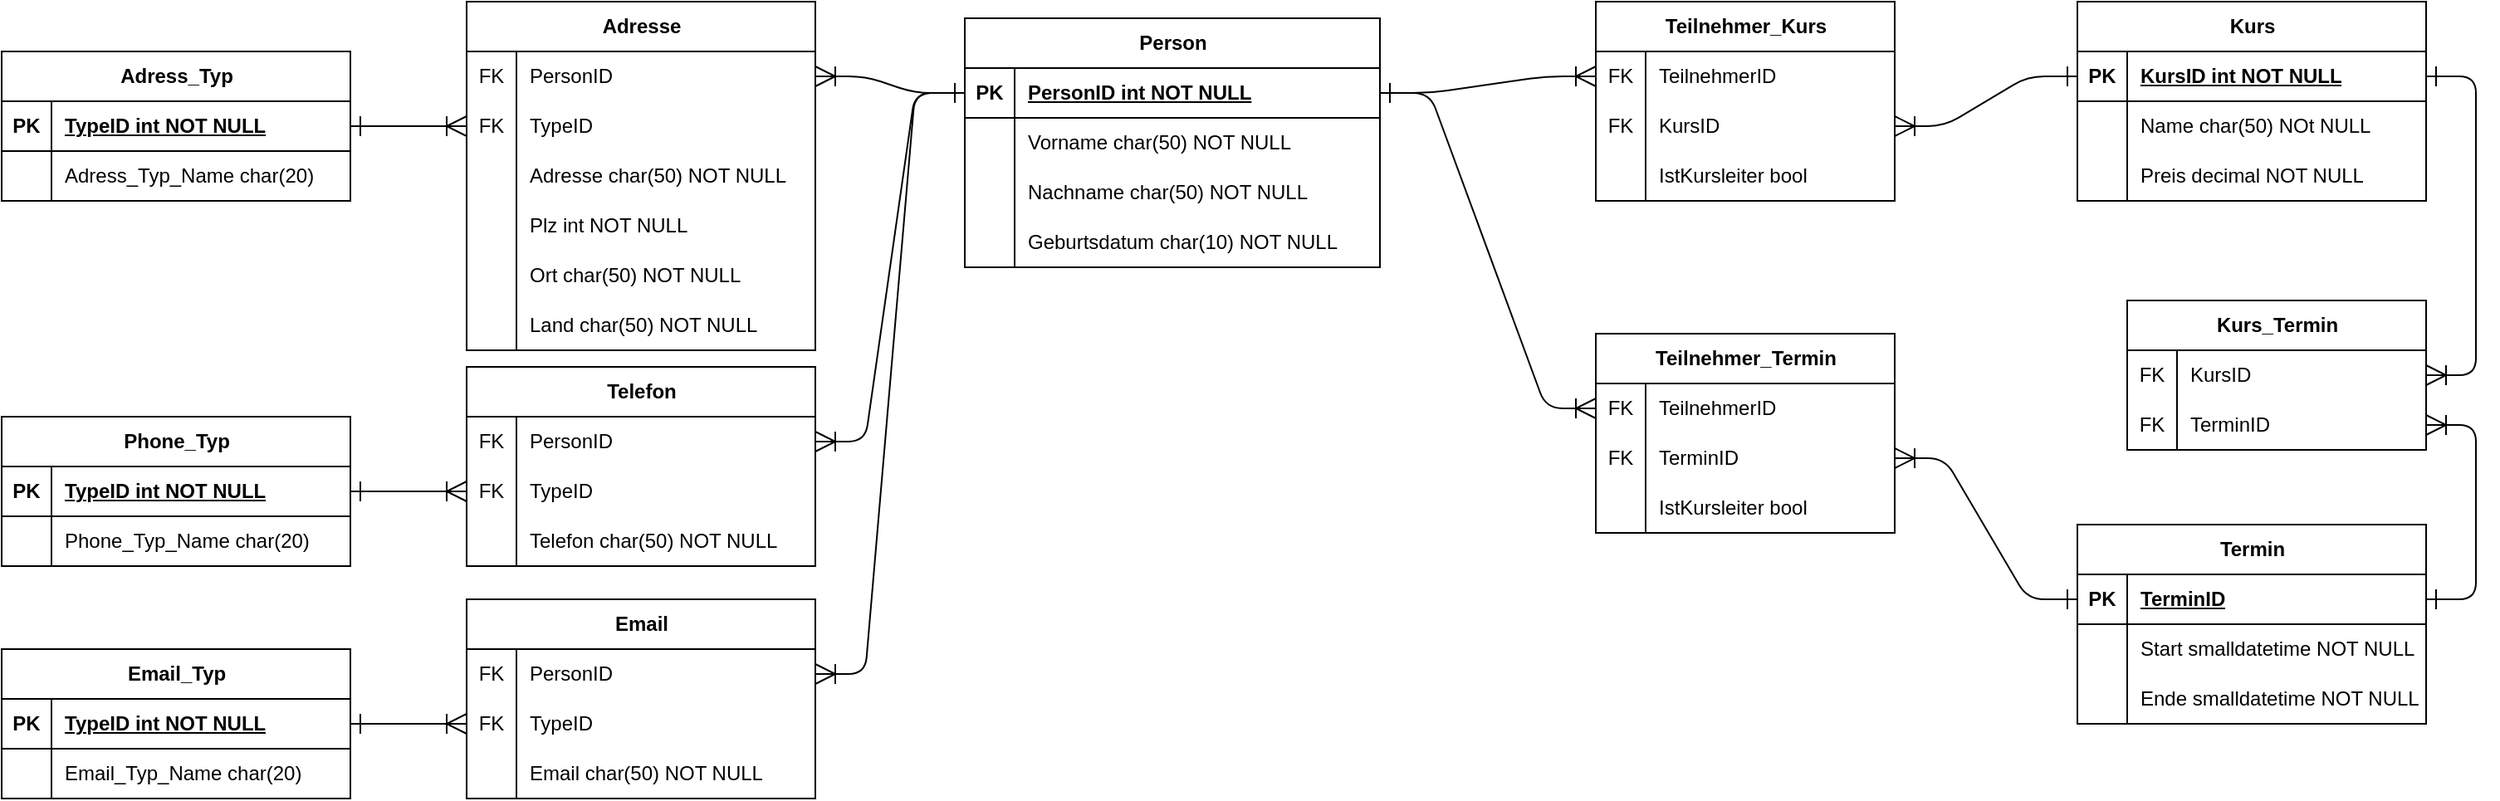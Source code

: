 <mxfile version="22.1.11" type="device">
  <diagram id="R2lEEEUBdFMjLlhIrx00" name="Page-1">
    <mxGraphModel dx="3118" dy="828" grid="1" gridSize="10" guides="1" tooltips="1" connect="1" arrows="1" fold="1" page="1" pageScale="1" pageWidth="850" pageHeight="1100" math="0" shadow="0" extFonts="Permanent Marker^https://fonts.googleapis.com/css?family=Permanent+Marker">
      <root>
        <mxCell id="0" />
        <mxCell id="1" parent="0" />
        <mxCell id="C-vyLk0tnHw3VtMMgP7b-1" value="" style="edgeStyle=entityRelationEdgeStyle;endArrow=ERoneToMany;startArrow=ERone;endFill=0;startFill=0;exitX=1;exitY=0.5;exitDx=0;exitDy=0;endSize=10;startSize=10;entryX=0;entryY=0.5;entryDx=0;entryDy=0;" parent="1" source="ZabQwIHH44t1u9tE0k3N-16" target="ZabQwIHH44t1u9tE0k3N-32" edge="1">
          <mxGeometry width="100" height="100" relative="1" as="geometry">
            <mxPoint x="230" y="95" as="sourcePoint" />
            <mxPoint x="310" y="85" as="targetPoint" />
          </mxGeometry>
        </mxCell>
        <mxCell id="ZabQwIHH44t1u9tE0k3N-5" value="" style="edgeStyle=entityRelationEdgeStyle;endArrow=ERoneToMany;startArrow=ERone;endFill=0;startFill=0;exitX=0;exitY=0.5;exitDx=0;exitDy=0;entryX=1;entryY=0.5;entryDx=0;entryDy=0;endSize=10;startSize=10;" parent="1" source="ZabQwIHH44t1u9tE0k3N-42" target="ZabQwIHH44t1u9tE0k3N-35" edge="1">
          <mxGeometry width="100" height="100" relative="1" as="geometry">
            <mxPoint x="220" y="85" as="sourcePoint" />
            <mxPoint x="260" y="115" as="targetPoint" />
          </mxGeometry>
        </mxCell>
        <mxCell id="ZabQwIHH44t1u9tE0k3N-15" value="Person" style="shape=table;startSize=30;container=1;collapsible=1;childLayout=tableLayout;fixedRows=1;rowLines=0;fontStyle=1;align=center;resizeLast=1;html=1;" parent="1" vertex="1">
          <mxGeometry x="-350" y="50" width="250" height="150" as="geometry" />
        </mxCell>
        <mxCell id="ZabQwIHH44t1u9tE0k3N-16" value="" style="shape=tableRow;horizontal=0;startSize=0;swimlaneHead=0;swimlaneBody=0;fillColor=none;collapsible=0;dropTarget=0;points=[[0,0.5],[1,0.5]];portConstraint=eastwest;top=0;left=0;right=0;bottom=1;" parent="ZabQwIHH44t1u9tE0k3N-15" vertex="1">
          <mxGeometry y="30" width="250" height="30" as="geometry" />
        </mxCell>
        <mxCell id="ZabQwIHH44t1u9tE0k3N-17" value="PK" style="shape=partialRectangle;connectable=0;fillColor=none;top=0;left=0;bottom=0;right=0;fontStyle=1;overflow=hidden;whiteSpace=wrap;html=1;" parent="ZabQwIHH44t1u9tE0k3N-16" vertex="1">
          <mxGeometry width="30" height="30" as="geometry">
            <mxRectangle width="30" height="30" as="alternateBounds" />
          </mxGeometry>
        </mxCell>
        <mxCell id="ZabQwIHH44t1u9tE0k3N-18" value="PersonID int NOT NULL" style="shape=partialRectangle;connectable=0;fillColor=none;top=0;left=0;bottom=0;right=0;align=left;spacingLeft=6;fontStyle=5;overflow=hidden;whiteSpace=wrap;html=1;" parent="ZabQwIHH44t1u9tE0k3N-16" vertex="1">
          <mxGeometry x="30" width="220" height="30" as="geometry">
            <mxRectangle width="220" height="30" as="alternateBounds" />
          </mxGeometry>
        </mxCell>
        <mxCell id="ZabQwIHH44t1u9tE0k3N-19" value="" style="shape=tableRow;horizontal=0;startSize=0;swimlaneHead=0;swimlaneBody=0;fillColor=none;collapsible=0;dropTarget=0;points=[[0,0.5],[1,0.5]];portConstraint=eastwest;top=0;left=0;right=0;bottom=0;" parent="ZabQwIHH44t1u9tE0k3N-15" vertex="1">
          <mxGeometry y="60" width="250" height="30" as="geometry" />
        </mxCell>
        <mxCell id="ZabQwIHH44t1u9tE0k3N-20" value="" style="shape=partialRectangle;connectable=0;fillColor=none;top=0;left=0;bottom=0;right=0;editable=1;overflow=hidden;whiteSpace=wrap;html=1;" parent="ZabQwIHH44t1u9tE0k3N-19" vertex="1">
          <mxGeometry width="30" height="30" as="geometry">
            <mxRectangle width="30" height="30" as="alternateBounds" />
          </mxGeometry>
        </mxCell>
        <mxCell id="ZabQwIHH44t1u9tE0k3N-21" value="Vorname char(50) NOT NULL" style="shape=partialRectangle;connectable=0;fillColor=none;top=0;left=0;bottom=0;right=0;align=left;spacingLeft=6;overflow=hidden;whiteSpace=wrap;html=1;" parent="ZabQwIHH44t1u9tE0k3N-19" vertex="1">
          <mxGeometry x="30" width="220" height="30" as="geometry">
            <mxRectangle width="220" height="30" as="alternateBounds" />
          </mxGeometry>
        </mxCell>
        <mxCell id="ZabQwIHH44t1u9tE0k3N-22" value="" style="shape=tableRow;horizontal=0;startSize=0;swimlaneHead=0;swimlaneBody=0;fillColor=none;collapsible=0;dropTarget=0;points=[[0,0.5],[1,0.5]];portConstraint=eastwest;top=0;left=0;right=0;bottom=0;" parent="ZabQwIHH44t1u9tE0k3N-15" vertex="1">
          <mxGeometry y="90" width="250" height="30" as="geometry" />
        </mxCell>
        <mxCell id="ZabQwIHH44t1u9tE0k3N-23" value="" style="shape=partialRectangle;connectable=0;fillColor=none;top=0;left=0;bottom=0;right=0;editable=1;overflow=hidden;whiteSpace=wrap;html=1;" parent="ZabQwIHH44t1u9tE0k3N-22" vertex="1">
          <mxGeometry width="30" height="30" as="geometry">
            <mxRectangle width="30" height="30" as="alternateBounds" />
          </mxGeometry>
        </mxCell>
        <mxCell id="ZabQwIHH44t1u9tE0k3N-24" value="Nachname char(50) NOT NULL" style="shape=partialRectangle;connectable=0;fillColor=none;top=0;left=0;bottom=0;right=0;align=left;spacingLeft=6;overflow=hidden;whiteSpace=wrap;html=1;" parent="ZabQwIHH44t1u9tE0k3N-22" vertex="1">
          <mxGeometry x="30" width="220" height="30" as="geometry">
            <mxRectangle width="220" height="30" as="alternateBounds" />
          </mxGeometry>
        </mxCell>
        <mxCell id="ZabQwIHH44t1u9tE0k3N-25" value="" style="shape=tableRow;horizontal=0;startSize=0;swimlaneHead=0;swimlaneBody=0;fillColor=none;collapsible=0;dropTarget=0;points=[[0,0.5],[1,0.5]];portConstraint=eastwest;top=0;left=0;right=0;bottom=0;" parent="ZabQwIHH44t1u9tE0k3N-15" vertex="1">
          <mxGeometry y="120" width="250" height="30" as="geometry" />
        </mxCell>
        <mxCell id="ZabQwIHH44t1u9tE0k3N-26" value="" style="shape=partialRectangle;connectable=0;fillColor=none;top=0;left=0;bottom=0;right=0;editable=1;overflow=hidden;whiteSpace=wrap;html=1;" parent="ZabQwIHH44t1u9tE0k3N-25" vertex="1">
          <mxGeometry width="30" height="30" as="geometry">
            <mxRectangle width="30" height="30" as="alternateBounds" />
          </mxGeometry>
        </mxCell>
        <mxCell id="ZabQwIHH44t1u9tE0k3N-27" value="Geburtsdatum char(10) NOT NULL" style="shape=partialRectangle;connectable=0;fillColor=none;top=0;left=0;bottom=0;right=0;align=left;spacingLeft=6;overflow=hidden;whiteSpace=wrap;html=1;" parent="ZabQwIHH44t1u9tE0k3N-25" vertex="1">
          <mxGeometry x="30" width="220" height="30" as="geometry">
            <mxRectangle width="220" height="30" as="alternateBounds" />
          </mxGeometry>
        </mxCell>
        <mxCell id="ZabQwIHH44t1u9tE0k3N-28" value="Teilnehmer_Kurs" style="shape=table;startSize=30;container=1;collapsible=1;childLayout=tableLayout;fixedRows=1;rowLines=0;fontStyle=1;align=center;resizeLast=1;html=1;" parent="1" vertex="1">
          <mxGeometry x="30" y="40" width="180" height="120" as="geometry" />
        </mxCell>
        <mxCell id="ZabQwIHH44t1u9tE0k3N-32" value="" style="shape=tableRow;horizontal=0;startSize=0;swimlaneHead=0;swimlaneBody=0;fillColor=none;collapsible=0;dropTarget=0;points=[[0,0.5],[1,0.5]];portConstraint=eastwest;top=0;left=0;right=0;bottom=0;" parent="ZabQwIHH44t1u9tE0k3N-28" vertex="1">
          <mxGeometry y="30" width="180" height="30" as="geometry" />
        </mxCell>
        <mxCell id="ZabQwIHH44t1u9tE0k3N-33" value="FK" style="shape=partialRectangle;connectable=0;fillColor=none;top=0;left=0;bottom=0;right=0;editable=1;overflow=hidden;whiteSpace=wrap;html=1;" parent="ZabQwIHH44t1u9tE0k3N-32" vertex="1">
          <mxGeometry width="30" height="30" as="geometry">
            <mxRectangle width="30" height="30" as="alternateBounds" />
          </mxGeometry>
        </mxCell>
        <mxCell id="ZabQwIHH44t1u9tE0k3N-34" value="TeilnehmerID" style="shape=partialRectangle;connectable=0;fillColor=none;top=0;left=0;bottom=0;right=0;align=left;spacingLeft=6;overflow=hidden;whiteSpace=wrap;html=1;" parent="ZabQwIHH44t1u9tE0k3N-32" vertex="1">
          <mxGeometry x="30" width="150" height="30" as="geometry">
            <mxRectangle width="150" height="30" as="alternateBounds" />
          </mxGeometry>
        </mxCell>
        <mxCell id="ZabQwIHH44t1u9tE0k3N-35" value="" style="shape=tableRow;horizontal=0;startSize=0;swimlaneHead=0;swimlaneBody=0;fillColor=none;collapsible=0;dropTarget=0;points=[[0,0.5],[1,0.5]];portConstraint=eastwest;top=0;left=0;right=0;bottom=0;" parent="ZabQwIHH44t1u9tE0k3N-28" vertex="1">
          <mxGeometry y="60" width="180" height="30" as="geometry" />
        </mxCell>
        <mxCell id="ZabQwIHH44t1u9tE0k3N-36" value="FK" style="shape=partialRectangle;connectable=0;fillColor=none;top=0;left=0;bottom=0;right=0;editable=1;overflow=hidden;whiteSpace=wrap;html=1;" parent="ZabQwIHH44t1u9tE0k3N-35" vertex="1">
          <mxGeometry width="30" height="30" as="geometry">
            <mxRectangle width="30" height="30" as="alternateBounds" />
          </mxGeometry>
        </mxCell>
        <mxCell id="ZabQwIHH44t1u9tE0k3N-37" value="KursID" style="shape=partialRectangle;connectable=0;fillColor=none;top=0;left=0;bottom=0;right=0;align=left;spacingLeft=6;overflow=hidden;whiteSpace=wrap;html=1;" parent="ZabQwIHH44t1u9tE0k3N-35" vertex="1">
          <mxGeometry x="30" width="150" height="30" as="geometry">
            <mxRectangle width="150" height="30" as="alternateBounds" />
          </mxGeometry>
        </mxCell>
        <mxCell id="NEwX-LeMgH4hb_gtzEnu-1" value="" style="shape=tableRow;horizontal=0;startSize=0;swimlaneHead=0;swimlaneBody=0;fillColor=none;collapsible=0;dropTarget=0;points=[[0,0.5],[1,0.5]];portConstraint=eastwest;top=0;left=0;right=0;bottom=0;" vertex="1" parent="ZabQwIHH44t1u9tE0k3N-28">
          <mxGeometry y="90" width="180" height="30" as="geometry" />
        </mxCell>
        <mxCell id="NEwX-LeMgH4hb_gtzEnu-2" value="" style="shape=partialRectangle;connectable=0;fillColor=none;top=0;left=0;bottom=0;right=0;editable=1;overflow=hidden;whiteSpace=wrap;html=1;" vertex="1" parent="NEwX-LeMgH4hb_gtzEnu-1">
          <mxGeometry width="30" height="30" as="geometry">
            <mxRectangle width="30" height="30" as="alternateBounds" />
          </mxGeometry>
        </mxCell>
        <mxCell id="NEwX-LeMgH4hb_gtzEnu-3" value="IstKursleiter bool" style="shape=partialRectangle;connectable=0;fillColor=none;top=0;left=0;bottom=0;right=0;align=left;spacingLeft=6;overflow=hidden;whiteSpace=wrap;html=1;" vertex="1" parent="NEwX-LeMgH4hb_gtzEnu-1">
          <mxGeometry x="30" width="150" height="30" as="geometry">
            <mxRectangle width="150" height="30" as="alternateBounds" />
          </mxGeometry>
        </mxCell>
        <mxCell id="ZabQwIHH44t1u9tE0k3N-41" value="Kurs" style="shape=table;startSize=30;container=1;collapsible=1;childLayout=tableLayout;fixedRows=1;rowLines=0;fontStyle=1;align=center;resizeLast=1;html=1;" parent="1" vertex="1">
          <mxGeometry x="320" y="40" width="210" height="120" as="geometry" />
        </mxCell>
        <mxCell id="ZabQwIHH44t1u9tE0k3N-42" value="" style="shape=tableRow;horizontal=0;startSize=0;swimlaneHead=0;swimlaneBody=0;fillColor=none;collapsible=0;dropTarget=0;points=[[0,0.5],[1,0.5]];portConstraint=eastwest;top=0;left=0;right=0;bottom=1;" parent="ZabQwIHH44t1u9tE0k3N-41" vertex="1">
          <mxGeometry y="30" width="210" height="30" as="geometry" />
        </mxCell>
        <mxCell id="ZabQwIHH44t1u9tE0k3N-43" value="PK" style="shape=partialRectangle;connectable=0;fillColor=none;top=0;left=0;bottom=0;right=0;fontStyle=1;overflow=hidden;whiteSpace=wrap;html=1;" parent="ZabQwIHH44t1u9tE0k3N-42" vertex="1">
          <mxGeometry width="30" height="30" as="geometry">
            <mxRectangle width="30" height="30" as="alternateBounds" />
          </mxGeometry>
        </mxCell>
        <mxCell id="ZabQwIHH44t1u9tE0k3N-44" value="KursID int NOT NULL" style="shape=partialRectangle;connectable=0;fillColor=none;top=0;left=0;bottom=0;right=0;align=left;spacingLeft=6;fontStyle=5;overflow=hidden;whiteSpace=wrap;html=1;" parent="ZabQwIHH44t1u9tE0k3N-42" vertex="1">
          <mxGeometry x="30" width="180" height="30" as="geometry">
            <mxRectangle width="180" height="30" as="alternateBounds" />
          </mxGeometry>
        </mxCell>
        <mxCell id="ZabQwIHH44t1u9tE0k3N-45" value="" style="shape=tableRow;horizontal=0;startSize=0;swimlaneHead=0;swimlaneBody=0;fillColor=none;collapsible=0;dropTarget=0;points=[[0,0.5],[1,0.5]];portConstraint=eastwest;top=0;left=0;right=0;bottom=0;" parent="ZabQwIHH44t1u9tE0k3N-41" vertex="1">
          <mxGeometry y="60" width="210" height="30" as="geometry" />
        </mxCell>
        <mxCell id="ZabQwIHH44t1u9tE0k3N-46" value="" style="shape=partialRectangle;connectable=0;fillColor=none;top=0;left=0;bottom=0;right=0;editable=1;overflow=hidden;whiteSpace=wrap;html=1;" parent="ZabQwIHH44t1u9tE0k3N-45" vertex="1">
          <mxGeometry width="30" height="30" as="geometry">
            <mxRectangle width="30" height="30" as="alternateBounds" />
          </mxGeometry>
        </mxCell>
        <mxCell id="ZabQwIHH44t1u9tE0k3N-47" value="Name char(50) NOt NULL" style="shape=partialRectangle;connectable=0;fillColor=none;top=0;left=0;bottom=0;right=0;align=left;spacingLeft=6;overflow=hidden;whiteSpace=wrap;html=1;" parent="ZabQwIHH44t1u9tE0k3N-45" vertex="1">
          <mxGeometry x="30" width="180" height="30" as="geometry">
            <mxRectangle width="180" height="30" as="alternateBounds" />
          </mxGeometry>
        </mxCell>
        <mxCell id="ZabQwIHH44t1u9tE0k3N-48" value="" style="shape=tableRow;horizontal=0;startSize=0;swimlaneHead=0;swimlaneBody=0;fillColor=none;collapsible=0;dropTarget=0;points=[[0,0.5],[1,0.5]];portConstraint=eastwest;top=0;left=0;right=0;bottom=0;" parent="ZabQwIHH44t1u9tE0k3N-41" vertex="1">
          <mxGeometry y="90" width="210" height="30" as="geometry" />
        </mxCell>
        <mxCell id="ZabQwIHH44t1u9tE0k3N-49" value="" style="shape=partialRectangle;connectable=0;fillColor=none;top=0;left=0;bottom=0;right=0;editable=1;overflow=hidden;whiteSpace=wrap;html=1;" parent="ZabQwIHH44t1u9tE0k3N-48" vertex="1">
          <mxGeometry width="30" height="30" as="geometry">
            <mxRectangle width="30" height="30" as="alternateBounds" />
          </mxGeometry>
        </mxCell>
        <mxCell id="ZabQwIHH44t1u9tE0k3N-50" value="Preis decimal NOT NULL" style="shape=partialRectangle;connectable=0;fillColor=none;top=0;left=0;bottom=0;right=0;align=left;spacingLeft=6;overflow=hidden;whiteSpace=wrap;html=1;" parent="ZabQwIHH44t1u9tE0k3N-48" vertex="1">
          <mxGeometry x="30" width="180" height="30" as="geometry">
            <mxRectangle width="180" height="30" as="alternateBounds" />
          </mxGeometry>
        </mxCell>
        <mxCell id="ZabQwIHH44t1u9tE0k3N-129" value="Termin" style="shape=table;startSize=30;container=1;collapsible=1;childLayout=tableLayout;fixedRows=1;rowLines=0;fontStyle=1;align=center;resizeLast=1;html=1;" parent="1" vertex="1">
          <mxGeometry x="320" y="355" width="210" height="120" as="geometry" />
        </mxCell>
        <mxCell id="ZabQwIHH44t1u9tE0k3N-130" value="" style="shape=tableRow;horizontal=0;startSize=0;swimlaneHead=0;swimlaneBody=0;fillColor=none;collapsible=0;dropTarget=0;points=[[0,0.5],[1,0.5]];portConstraint=eastwest;top=0;left=0;right=0;bottom=1;" parent="ZabQwIHH44t1u9tE0k3N-129" vertex="1">
          <mxGeometry y="30" width="210" height="30" as="geometry" />
        </mxCell>
        <mxCell id="ZabQwIHH44t1u9tE0k3N-131" value="PK" style="shape=partialRectangle;connectable=0;fillColor=none;top=0;left=0;bottom=0;right=0;fontStyle=1;overflow=hidden;whiteSpace=wrap;html=1;" parent="ZabQwIHH44t1u9tE0k3N-130" vertex="1">
          <mxGeometry width="30" height="30" as="geometry">
            <mxRectangle width="30" height="30" as="alternateBounds" />
          </mxGeometry>
        </mxCell>
        <mxCell id="ZabQwIHH44t1u9tE0k3N-132" value="TerminID" style="shape=partialRectangle;connectable=0;fillColor=none;top=0;left=0;bottom=0;right=0;align=left;spacingLeft=6;fontStyle=5;overflow=hidden;whiteSpace=wrap;html=1;" parent="ZabQwIHH44t1u9tE0k3N-130" vertex="1">
          <mxGeometry x="30" width="180" height="30" as="geometry">
            <mxRectangle width="180" height="30" as="alternateBounds" />
          </mxGeometry>
        </mxCell>
        <mxCell id="ZabQwIHH44t1u9tE0k3N-136" value="" style="shape=tableRow;horizontal=0;startSize=0;swimlaneHead=0;swimlaneBody=0;fillColor=none;collapsible=0;dropTarget=0;points=[[0,0.5],[1,0.5]];portConstraint=eastwest;top=0;left=0;right=0;bottom=0;" parent="ZabQwIHH44t1u9tE0k3N-129" vertex="1">
          <mxGeometry y="60" width="210" height="30" as="geometry" />
        </mxCell>
        <mxCell id="ZabQwIHH44t1u9tE0k3N-137" value="" style="shape=partialRectangle;connectable=0;fillColor=none;top=0;left=0;bottom=0;right=0;editable=1;overflow=hidden;whiteSpace=wrap;html=1;" parent="ZabQwIHH44t1u9tE0k3N-136" vertex="1">
          <mxGeometry width="30" height="30" as="geometry">
            <mxRectangle width="30" height="30" as="alternateBounds" />
          </mxGeometry>
        </mxCell>
        <mxCell id="ZabQwIHH44t1u9tE0k3N-138" value="Start smalldatetime NOT NULL" style="shape=partialRectangle;connectable=0;fillColor=none;top=0;left=0;bottom=0;right=0;align=left;spacingLeft=6;overflow=hidden;whiteSpace=wrap;html=1;" parent="ZabQwIHH44t1u9tE0k3N-136" vertex="1">
          <mxGeometry x="30" width="180" height="30" as="geometry">
            <mxRectangle width="180" height="30" as="alternateBounds" />
          </mxGeometry>
        </mxCell>
        <mxCell id="ZabQwIHH44t1u9tE0k3N-139" value="" style="shape=tableRow;horizontal=0;startSize=0;swimlaneHead=0;swimlaneBody=0;fillColor=none;collapsible=0;dropTarget=0;points=[[0,0.5],[1,0.5]];portConstraint=eastwest;top=0;left=0;right=0;bottom=0;" parent="ZabQwIHH44t1u9tE0k3N-129" vertex="1">
          <mxGeometry y="90" width="210" height="30" as="geometry" />
        </mxCell>
        <mxCell id="ZabQwIHH44t1u9tE0k3N-140" value="" style="shape=partialRectangle;connectable=0;fillColor=none;top=0;left=0;bottom=0;right=0;editable=1;overflow=hidden;whiteSpace=wrap;html=1;" parent="ZabQwIHH44t1u9tE0k3N-139" vertex="1">
          <mxGeometry width="30" height="30" as="geometry">
            <mxRectangle width="30" height="30" as="alternateBounds" />
          </mxGeometry>
        </mxCell>
        <mxCell id="ZabQwIHH44t1u9tE0k3N-141" value="Ende smalldatetime NOT NULL" style="shape=partialRectangle;connectable=0;fillColor=none;top=0;left=0;bottom=0;right=0;align=left;spacingLeft=6;overflow=hidden;whiteSpace=wrap;html=1;" parent="ZabQwIHH44t1u9tE0k3N-139" vertex="1">
          <mxGeometry x="30" width="180" height="30" as="geometry">
            <mxRectangle width="180" height="30" as="alternateBounds" />
          </mxGeometry>
        </mxCell>
        <mxCell id="ZabQwIHH44t1u9tE0k3N-142" value="" style="edgeStyle=entityRelationEdgeStyle;endArrow=ERoneToMany;startArrow=ERone;endFill=0;startFill=0;exitX=1;exitY=0.5;exitDx=0;exitDy=0;endSize=10;startSize=10;entryX=1;entryY=0.5;entryDx=0;entryDy=0;" parent="1" source="ZabQwIHH44t1u9tE0k3N-130" target="p-Qol1jENe1isMfZpSC1-101" edge="1">
          <mxGeometry width="100" height="100" relative="1" as="geometry">
            <mxPoint x="780" y="780" as="sourcePoint" />
            <mxPoint x="630" y="250" as="targetPoint" />
            <Array as="points">
              <mxPoint x="370" y="830" />
              <mxPoint x="410" y="705" />
              <mxPoint x="390" y="830" />
            </Array>
          </mxGeometry>
        </mxCell>
        <mxCell id="p-Qol1jENe1isMfZpSC1-79" value="" style="edgeStyle=entityRelationEdgeStyle;endArrow=ERoneToMany;startArrow=ERone;endFill=0;startFill=0;exitX=1;exitY=0.5;exitDx=0;exitDy=0;endSize=10;startSize=10;entryX=0;entryY=0.5;entryDx=0;entryDy=0;" parent="1" source="ZabQwIHH44t1u9tE0k3N-16" target="p-Qol1jENe1isMfZpSC1-81" edge="1">
          <mxGeometry width="100" height="100" relative="1" as="geometry">
            <mxPoint x="230" y="95" as="sourcePoint" />
            <mxPoint x="310" y="195" as="targetPoint" />
          </mxGeometry>
        </mxCell>
        <mxCell id="p-Qol1jENe1isMfZpSC1-80" value="Teilnehmer_Termin" style="shape=table;startSize=30;container=1;collapsible=1;childLayout=tableLayout;fixedRows=1;rowLines=0;fontStyle=1;align=center;resizeLast=1;html=1;" parent="1" vertex="1">
          <mxGeometry x="30" y="240" width="180" height="120" as="geometry" />
        </mxCell>
        <mxCell id="p-Qol1jENe1isMfZpSC1-81" value="" style="shape=tableRow;horizontal=0;startSize=0;swimlaneHead=0;swimlaneBody=0;fillColor=none;collapsible=0;dropTarget=0;points=[[0,0.5],[1,0.5]];portConstraint=eastwest;top=0;left=0;right=0;bottom=0;" parent="p-Qol1jENe1isMfZpSC1-80" vertex="1">
          <mxGeometry y="30" width="180" height="30" as="geometry" />
        </mxCell>
        <mxCell id="p-Qol1jENe1isMfZpSC1-82" value="FK" style="shape=partialRectangle;connectable=0;fillColor=none;top=0;left=0;bottom=0;right=0;editable=1;overflow=hidden;whiteSpace=wrap;html=1;" parent="p-Qol1jENe1isMfZpSC1-81" vertex="1">
          <mxGeometry width="30" height="30" as="geometry">
            <mxRectangle width="30" height="30" as="alternateBounds" />
          </mxGeometry>
        </mxCell>
        <mxCell id="p-Qol1jENe1isMfZpSC1-83" value="TeilnehmerID" style="shape=partialRectangle;connectable=0;fillColor=none;top=0;left=0;bottom=0;right=0;align=left;spacingLeft=6;overflow=hidden;whiteSpace=wrap;html=1;" parent="p-Qol1jENe1isMfZpSC1-81" vertex="1">
          <mxGeometry x="30" width="150" height="30" as="geometry">
            <mxRectangle width="150" height="30" as="alternateBounds" />
          </mxGeometry>
        </mxCell>
        <mxCell id="p-Qol1jENe1isMfZpSC1-84" value="" style="shape=tableRow;horizontal=0;startSize=0;swimlaneHead=0;swimlaneBody=0;fillColor=none;collapsible=0;dropTarget=0;points=[[0,0.5],[1,0.5]];portConstraint=eastwest;top=0;left=0;right=0;bottom=0;" parent="p-Qol1jENe1isMfZpSC1-80" vertex="1">
          <mxGeometry y="60" width="180" height="30" as="geometry" />
        </mxCell>
        <mxCell id="p-Qol1jENe1isMfZpSC1-85" value="FK" style="shape=partialRectangle;connectable=0;fillColor=none;top=0;left=0;bottom=0;right=0;editable=1;overflow=hidden;whiteSpace=wrap;html=1;" parent="p-Qol1jENe1isMfZpSC1-84" vertex="1">
          <mxGeometry width="30" height="30" as="geometry">
            <mxRectangle width="30" height="30" as="alternateBounds" />
          </mxGeometry>
        </mxCell>
        <mxCell id="p-Qol1jENe1isMfZpSC1-86" value="TerminID" style="shape=partialRectangle;connectable=0;fillColor=none;top=0;left=0;bottom=0;right=0;align=left;spacingLeft=6;overflow=hidden;whiteSpace=wrap;html=1;" parent="p-Qol1jENe1isMfZpSC1-84" vertex="1">
          <mxGeometry x="30" width="150" height="30" as="geometry">
            <mxRectangle width="150" height="30" as="alternateBounds" />
          </mxGeometry>
        </mxCell>
        <mxCell id="NEwX-LeMgH4hb_gtzEnu-4" value="" style="shape=tableRow;horizontal=0;startSize=0;swimlaneHead=0;swimlaneBody=0;fillColor=none;collapsible=0;dropTarget=0;points=[[0,0.5],[1,0.5]];portConstraint=eastwest;top=0;left=0;right=0;bottom=0;" vertex="1" parent="p-Qol1jENe1isMfZpSC1-80">
          <mxGeometry y="90" width="180" height="30" as="geometry" />
        </mxCell>
        <mxCell id="NEwX-LeMgH4hb_gtzEnu-5" value="" style="shape=partialRectangle;connectable=0;fillColor=none;top=0;left=0;bottom=0;right=0;editable=1;overflow=hidden;whiteSpace=wrap;html=1;" vertex="1" parent="NEwX-LeMgH4hb_gtzEnu-4">
          <mxGeometry width="30" height="30" as="geometry">
            <mxRectangle width="30" height="30" as="alternateBounds" />
          </mxGeometry>
        </mxCell>
        <mxCell id="NEwX-LeMgH4hb_gtzEnu-6" value="IstKursleiter bool" style="shape=partialRectangle;connectable=0;fillColor=none;top=0;left=0;bottom=0;right=0;align=left;spacingLeft=6;overflow=hidden;whiteSpace=wrap;html=1;" vertex="1" parent="NEwX-LeMgH4hb_gtzEnu-4">
          <mxGeometry x="30" width="150" height="30" as="geometry">
            <mxRectangle width="150" height="30" as="alternateBounds" />
          </mxGeometry>
        </mxCell>
        <mxCell id="p-Qol1jENe1isMfZpSC1-95" value="" style="edgeStyle=entityRelationEdgeStyle;endArrow=ERoneToMany;startArrow=ERone;endFill=0;startFill=0;exitX=0;exitY=0.5;exitDx=0;exitDy=0;entryX=1;entryY=0.5;entryDx=0;entryDy=0;endSize=10;startSize=10;" parent="1" source="ZabQwIHH44t1u9tE0k3N-130" target="p-Qol1jENe1isMfZpSC1-84" edge="1">
          <mxGeometry width="100" height="100" relative="1" as="geometry">
            <mxPoint x="840" y="470" as="sourcePoint" />
            <mxPoint x="390" y="500" as="targetPoint" />
          </mxGeometry>
        </mxCell>
        <mxCell id="p-Qol1jENe1isMfZpSC1-104" value="" style="edgeStyle=entityRelationEdgeStyle;endArrow=ERoneToMany;startArrow=ERone;endFill=0;startFill=0;exitX=1;exitY=0.5;exitDx=0;exitDy=0;entryX=1;entryY=0.5;entryDx=0;entryDy=0;endSize=10;startSize=10;" parent="1" source="ZabQwIHH44t1u9tE0k3N-42" target="p-Qol1jENe1isMfZpSC1-98" edge="1">
          <mxGeometry width="100" height="100" relative="1" as="geometry">
            <mxPoint x="640" y="555" as="sourcePoint" />
            <mxPoint x="540" y="675" as="targetPoint" />
            <Array as="points">
              <mxPoint x="230" y="625" />
              <mxPoint x="270" y="500" />
              <mxPoint x="250" y="625" />
            </Array>
          </mxGeometry>
        </mxCell>
        <mxCell id="p-Qol1jENe1isMfZpSC1-97" value="Kurs_Termin" style="shape=table;startSize=30;container=1;collapsible=1;childLayout=tableLayout;fixedRows=1;rowLines=0;fontStyle=1;align=center;resizeLast=1;html=1;" parent="1" vertex="1">
          <mxGeometry x="350" y="220" width="180" height="90" as="geometry" />
        </mxCell>
        <mxCell id="p-Qol1jENe1isMfZpSC1-98" value="" style="shape=tableRow;horizontal=0;startSize=0;swimlaneHead=0;swimlaneBody=0;fillColor=none;collapsible=0;dropTarget=0;points=[[0,0.5],[1,0.5]];portConstraint=eastwest;top=0;left=0;right=0;bottom=0;" parent="p-Qol1jENe1isMfZpSC1-97" vertex="1">
          <mxGeometry y="30" width="180" height="30" as="geometry" />
        </mxCell>
        <mxCell id="p-Qol1jENe1isMfZpSC1-99" value="FK" style="shape=partialRectangle;connectable=0;fillColor=none;top=0;left=0;bottom=0;right=0;editable=1;overflow=hidden;whiteSpace=wrap;html=1;" parent="p-Qol1jENe1isMfZpSC1-98" vertex="1">
          <mxGeometry width="30" height="30" as="geometry">
            <mxRectangle width="30" height="30" as="alternateBounds" />
          </mxGeometry>
        </mxCell>
        <mxCell id="p-Qol1jENe1isMfZpSC1-100" value="KursID" style="shape=partialRectangle;connectable=0;fillColor=none;top=0;left=0;bottom=0;right=0;align=left;spacingLeft=6;overflow=hidden;whiteSpace=wrap;html=1;" parent="p-Qol1jENe1isMfZpSC1-98" vertex="1">
          <mxGeometry x="30" width="150" height="30" as="geometry">
            <mxRectangle width="150" height="30" as="alternateBounds" />
          </mxGeometry>
        </mxCell>
        <mxCell id="p-Qol1jENe1isMfZpSC1-101" value="" style="shape=tableRow;horizontal=0;startSize=0;swimlaneHead=0;swimlaneBody=0;fillColor=none;collapsible=0;dropTarget=0;points=[[0,0.5],[1,0.5]];portConstraint=eastwest;top=0;left=0;right=0;bottom=0;" parent="p-Qol1jENe1isMfZpSC1-97" vertex="1">
          <mxGeometry y="60" width="180" height="30" as="geometry" />
        </mxCell>
        <mxCell id="p-Qol1jENe1isMfZpSC1-102" value="FK" style="shape=partialRectangle;connectable=0;fillColor=none;top=0;left=0;bottom=0;right=0;editable=1;overflow=hidden;whiteSpace=wrap;html=1;" parent="p-Qol1jENe1isMfZpSC1-101" vertex="1">
          <mxGeometry width="30" height="30" as="geometry">
            <mxRectangle width="30" height="30" as="alternateBounds" />
          </mxGeometry>
        </mxCell>
        <mxCell id="p-Qol1jENe1isMfZpSC1-103" value="TerminID" style="shape=partialRectangle;connectable=0;fillColor=none;top=0;left=0;bottom=0;right=0;align=left;spacingLeft=6;overflow=hidden;whiteSpace=wrap;html=1;" parent="p-Qol1jENe1isMfZpSC1-101" vertex="1">
          <mxGeometry x="30" width="150" height="30" as="geometry">
            <mxRectangle width="150" height="30" as="alternateBounds" />
          </mxGeometry>
        </mxCell>
        <mxCell id="p-Qol1jENe1isMfZpSC1-105" value="Adresse" style="shape=table;startSize=30;container=1;collapsible=1;childLayout=tableLayout;fixedRows=1;rowLines=0;fontStyle=1;align=center;resizeLast=1;html=1;" parent="1" vertex="1">
          <mxGeometry x="-650" y="40" width="210" height="210" as="geometry" />
        </mxCell>
        <mxCell id="p-Qol1jENe1isMfZpSC1-136" value="" style="shape=tableRow;horizontal=0;startSize=0;swimlaneHead=0;swimlaneBody=0;fillColor=none;collapsible=0;dropTarget=0;points=[[0,0.5],[1,0.5]];portConstraint=eastwest;top=0;left=0;right=0;bottom=0;" parent="p-Qol1jENe1isMfZpSC1-105" vertex="1">
          <mxGeometry y="30" width="210" height="30" as="geometry" />
        </mxCell>
        <mxCell id="p-Qol1jENe1isMfZpSC1-137" value="FK" style="shape=partialRectangle;connectable=0;fillColor=none;top=0;left=0;bottom=0;right=0;editable=1;overflow=hidden;whiteSpace=wrap;html=1;" parent="p-Qol1jENe1isMfZpSC1-136" vertex="1">
          <mxGeometry width="30" height="30" as="geometry">
            <mxRectangle width="30" height="30" as="alternateBounds" />
          </mxGeometry>
        </mxCell>
        <mxCell id="p-Qol1jENe1isMfZpSC1-138" value="PersonID" style="shape=partialRectangle;connectable=0;fillColor=none;top=0;left=0;bottom=0;right=0;align=left;spacingLeft=6;overflow=hidden;whiteSpace=wrap;html=1;" parent="p-Qol1jENe1isMfZpSC1-136" vertex="1">
          <mxGeometry x="30" width="180" height="30" as="geometry">
            <mxRectangle width="180" height="30" as="alternateBounds" />
          </mxGeometry>
        </mxCell>
        <mxCell id="p-Qol1jENe1isMfZpSC1-139" value="" style="shape=tableRow;horizontal=0;startSize=0;swimlaneHead=0;swimlaneBody=0;fillColor=none;collapsible=0;dropTarget=0;points=[[0,0.5],[1,0.5]];portConstraint=eastwest;top=0;left=0;right=0;bottom=0;" parent="p-Qol1jENe1isMfZpSC1-105" vertex="1">
          <mxGeometry y="60" width="210" height="30" as="geometry" />
        </mxCell>
        <mxCell id="p-Qol1jENe1isMfZpSC1-140" value="FK" style="shape=partialRectangle;connectable=0;fillColor=none;top=0;left=0;bottom=0;right=0;editable=1;overflow=hidden;whiteSpace=wrap;html=1;" parent="p-Qol1jENe1isMfZpSC1-139" vertex="1">
          <mxGeometry width="30" height="30" as="geometry">
            <mxRectangle width="30" height="30" as="alternateBounds" />
          </mxGeometry>
        </mxCell>
        <mxCell id="p-Qol1jENe1isMfZpSC1-141" value="TypeID" style="shape=partialRectangle;connectable=0;fillColor=none;top=0;left=0;bottom=0;right=0;align=left;spacingLeft=6;overflow=hidden;whiteSpace=wrap;html=1;" parent="p-Qol1jENe1isMfZpSC1-139" vertex="1">
          <mxGeometry x="30" width="180" height="30" as="geometry">
            <mxRectangle width="180" height="30" as="alternateBounds" />
          </mxGeometry>
        </mxCell>
        <mxCell id="p-Qol1jENe1isMfZpSC1-118" value="" style="shape=tableRow;horizontal=0;startSize=0;swimlaneHead=0;swimlaneBody=0;fillColor=none;collapsible=0;dropTarget=0;points=[[0,0.5],[1,0.5]];portConstraint=eastwest;top=0;left=0;right=0;bottom=0;" parent="p-Qol1jENe1isMfZpSC1-105" vertex="1">
          <mxGeometry y="90" width="210" height="30" as="geometry" />
        </mxCell>
        <mxCell id="p-Qol1jENe1isMfZpSC1-119" value="" style="shape=partialRectangle;connectable=0;fillColor=none;top=0;left=0;bottom=0;right=0;editable=1;overflow=hidden;whiteSpace=wrap;html=1;" parent="p-Qol1jENe1isMfZpSC1-118" vertex="1">
          <mxGeometry width="30" height="30" as="geometry">
            <mxRectangle width="30" height="30" as="alternateBounds" />
          </mxGeometry>
        </mxCell>
        <mxCell id="p-Qol1jENe1isMfZpSC1-120" value="Adresse char(50) NOT NULL" style="shape=partialRectangle;connectable=0;fillColor=none;top=0;left=0;bottom=0;right=0;align=left;spacingLeft=6;overflow=hidden;whiteSpace=wrap;html=1;" parent="p-Qol1jENe1isMfZpSC1-118" vertex="1">
          <mxGeometry x="30" width="180" height="30" as="geometry">
            <mxRectangle width="180" height="30" as="alternateBounds" />
          </mxGeometry>
        </mxCell>
        <mxCell id="p-Qol1jENe1isMfZpSC1-121" value="" style="shape=tableRow;horizontal=0;startSize=0;swimlaneHead=0;swimlaneBody=0;fillColor=none;collapsible=0;dropTarget=0;points=[[0,0.5],[1,0.5]];portConstraint=eastwest;top=0;left=0;right=0;bottom=0;" parent="p-Qol1jENe1isMfZpSC1-105" vertex="1">
          <mxGeometry y="120" width="210" height="30" as="geometry" />
        </mxCell>
        <mxCell id="p-Qol1jENe1isMfZpSC1-122" value="" style="shape=partialRectangle;connectable=0;fillColor=none;top=0;left=0;bottom=0;right=0;editable=1;overflow=hidden;whiteSpace=wrap;html=1;" parent="p-Qol1jENe1isMfZpSC1-121" vertex="1">
          <mxGeometry width="30" height="30" as="geometry">
            <mxRectangle width="30" height="30" as="alternateBounds" />
          </mxGeometry>
        </mxCell>
        <mxCell id="p-Qol1jENe1isMfZpSC1-123" value="Plz int NOT NULL" style="shape=partialRectangle;connectable=0;fillColor=none;top=0;left=0;bottom=0;right=0;align=left;spacingLeft=6;overflow=hidden;whiteSpace=wrap;html=1;" parent="p-Qol1jENe1isMfZpSC1-121" vertex="1">
          <mxGeometry x="30" width="180" height="30" as="geometry">
            <mxRectangle width="180" height="30" as="alternateBounds" />
          </mxGeometry>
        </mxCell>
        <mxCell id="p-Qol1jENe1isMfZpSC1-124" value="" style="shape=tableRow;horizontal=0;startSize=0;swimlaneHead=0;swimlaneBody=0;fillColor=none;collapsible=0;dropTarget=0;points=[[0,0.5],[1,0.5]];portConstraint=eastwest;top=0;left=0;right=0;bottom=0;" parent="p-Qol1jENe1isMfZpSC1-105" vertex="1">
          <mxGeometry y="150" width="210" height="30" as="geometry" />
        </mxCell>
        <mxCell id="p-Qol1jENe1isMfZpSC1-125" value="" style="shape=partialRectangle;connectable=0;fillColor=none;top=0;left=0;bottom=0;right=0;editable=1;overflow=hidden;whiteSpace=wrap;html=1;" parent="p-Qol1jENe1isMfZpSC1-124" vertex="1">
          <mxGeometry width="30" height="30" as="geometry">
            <mxRectangle width="30" height="30" as="alternateBounds" />
          </mxGeometry>
        </mxCell>
        <mxCell id="p-Qol1jENe1isMfZpSC1-126" value="Ort char(50) NOT NULL" style="shape=partialRectangle;connectable=0;fillColor=none;top=0;left=0;bottom=0;right=0;align=left;spacingLeft=6;overflow=hidden;whiteSpace=wrap;html=1;" parent="p-Qol1jENe1isMfZpSC1-124" vertex="1">
          <mxGeometry x="30" width="180" height="30" as="geometry">
            <mxRectangle width="180" height="30" as="alternateBounds" />
          </mxGeometry>
        </mxCell>
        <mxCell id="p-Qol1jENe1isMfZpSC1-127" value="" style="shape=tableRow;horizontal=0;startSize=0;swimlaneHead=0;swimlaneBody=0;fillColor=none;collapsible=0;dropTarget=0;points=[[0,0.5],[1,0.5]];portConstraint=eastwest;top=0;left=0;right=0;bottom=0;" parent="p-Qol1jENe1isMfZpSC1-105" vertex="1">
          <mxGeometry y="180" width="210" height="30" as="geometry" />
        </mxCell>
        <mxCell id="p-Qol1jENe1isMfZpSC1-128" value="" style="shape=partialRectangle;connectable=0;fillColor=none;top=0;left=0;bottom=0;right=0;editable=1;overflow=hidden;whiteSpace=wrap;html=1;" parent="p-Qol1jENe1isMfZpSC1-127" vertex="1">
          <mxGeometry width="30" height="30" as="geometry">
            <mxRectangle width="30" height="30" as="alternateBounds" />
          </mxGeometry>
        </mxCell>
        <mxCell id="p-Qol1jENe1isMfZpSC1-129" value="Land char(50) NOT NULL" style="shape=partialRectangle;connectable=0;fillColor=none;top=0;left=0;bottom=0;right=0;align=left;spacingLeft=6;overflow=hidden;whiteSpace=wrap;html=1;" parent="p-Qol1jENe1isMfZpSC1-127" vertex="1">
          <mxGeometry x="30" width="180" height="30" as="geometry">
            <mxRectangle width="180" height="30" as="alternateBounds" />
          </mxGeometry>
        </mxCell>
        <mxCell id="p-Qol1jENe1isMfZpSC1-144" value="Adress_Typ" style="shape=table;startSize=30;container=1;collapsible=1;childLayout=tableLayout;fixedRows=1;rowLines=0;fontStyle=1;align=center;resizeLast=1;html=1;" parent="1" vertex="1">
          <mxGeometry x="-930" y="70" width="210" height="90" as="geometry" />
        </mxCell>
        <mxCell id="p-Qol1jENe1isMfZpSC1-145" value="" style="shape=tableRow;horizontal=0;startSize=0;swimlaneHead=0;swimlaneBody=0;fillColor=none;collapsible=0;dropTarget=0;points=[[0,0.5],[1,0.5]];portConstraint=eastwest;top=0;left=0;right=0;bottom=1;" parent="p-Qol1jENe1isMfZpSC1-144" vertex="1">
          <mxGeometry y="30" width="210" height="30" as="geometry" />
        </mxCell>
        <mxCell id="p-Qol1jENe1isMfZpSC1-146" value="PK" style="shape=partialRectangle;connectable=0;fillColor=none;top=0;left=0;bottom=0;right=0;fontStyle=1;overflow=hidden;whiteSpace=wrap;html=1;" parent="p-Qol1jENe1isMfZpSC1-145" vertex="1">
          <mxGeometry width="30" height="30" as="geometry">
            <mxRectangle width="30" height="30" as="alternateBounds" />
          </mxGeometry>
        </mxCell>
        <mxCell id="p-Qol1jENe1isMfZpSC1-147" value="TypeID&amp;nbsp;int NOT NULL" style="shape=partialRectangle;connectable=0;fillColor=none;top=0;left=0;bottom=0;right=0;align=left;spacingLeft=6;fontStyle=5;overflow=hidden;whiteSpace=wrap;html=1;" parent="p-Qol1jENe1isMfZpSC1-145" vertex="1">
          <mxGeometry x="30" width="180" height="30" as="geometry">
            <mxRectangle width="180" height="30" as="alternateBounds" />
          </mxGeometry>
        </mxCell>
        <mxCell id="p-Qol1jENe1isMfZpSC1-148" value="" style="shape=tableRow;horizontal=0;startSize=0;swimlaneHead=0;swimlaneBody=0;fillColor=none;collapsible=0;dropTarget=0;points=[[0,0.5],[1,0.5]];portConstraint=eastwest;top=0;left=0;right=0;bottom=0;" parent="p-Qol1jENe1isMfZpSC1-144" vertex="1">
          <mxGeometry y="60" width="210" height="30" as="geometry" />
        </mxCell>
        <mxCell id="p-Qol1jENe1isMfZpSC1-149" value="" style="shape=partialRectangle;connectable=0;fillColor=none;top=0;left=0;bottom=0;right=0;editable=1;overflow=hidden;whiteSpace=wrap;html=1;" parent="p-Qol1jENe1isMfZpSC1-148" vertex="1">
          <mxGeometry width="30" height="30" as="geometry">
            <mxRectangle width="30" height="30" as="alternateBounds" />
          </mxGeometry>
        </mxCell>
        <mxCell id="p-Qol1jENe1isMfZpSC1-150" value="Adress_Typ_Name char(20)" style="shape=partialRectangle;connectable=0;fillColor=none;top=0;left=0;bottom=0;right=0;align=left;spacingLeft=6;overflow=hidden;whiteSpace=wrap;html=1;" parent="p-Qol1jENe1isMfZpSC1-148" vertex="1">
          <mxGeometry x="30" width="180" height="30" as="geometry">
            <mxRectangle width="180" height="30" as="alternateBounds" />
          </mxGeometry>
        </mxCell>
        <mxCell id="p-Qol1jENe1isMfZpSC1-154" value="" style="edgeStyle=entityRelationEdgeStyle;endArrow=ERoneToMany;startArrow=ERone;endFill=0;startFill=0;exitX=1;exitY=0.5;exitDx=0;exitDy=0;entryX=0;entryY=0.5;entryDx=0;entryDy=0;endSize=10;startSize=10;" parent="1" source="p-Qol1jENe1isMfZpSC1-145" target="p-Qol1jENe1isMfZpSC1-139" edge="1">
          <mxGeometry width="100" height="100" relative="1" as="geometry">
            <mxPoint x="-810" y="250" as="sourcePoint" />
            <mxPoint x="-710" y="250" as="targetPoint" />
          </mxGeometry>
        </mxCell>
        <mxCell id="p-Qol1jENe1isMfZpSC1-155" value="Telefon" style="shape=table;startSize=30;container=1;collapsible=1;childLayout=tableLayout;fixedRows=1;rowLines=0;fontStyle=1;align=center;resizeLast=1;html=1;" parent="1" vertex="1">
          <mxGeometry x="-650" y="260" width="210" height="120" as="geometry" />
        </mxCell>
        <mxCell id="p-Qol1jENe1isMfZpSC1-156" value="" style="shape=tableRow;horizontal=0;startSize=0;swimlaneHead=0;swimlaneBody=0;fillColor=none;collapsible=0;dropTarget=0;points=[[0,0.5],[1,0.5]];portConstraint=eastwest;top=0;left=0;right=0;bottom=0;" parent="p-Qol1jENe1isMfZpSC1-155" vertex="1">
          <mxGeometry y="30" width="210" height="30" as="geometry" />
        </mxCell>
        <mxCell id="p-Qol1jENe1isMfZpSC1-157" value="FK" style="shape=partialRectangle;connectable=0;fillColor=none;top=0;left=0;bottom=0;right=0;editable=1;overflow=hidden;whiteSpace=wrap;html=1;" parent="p-Qol1jENe1isMfZpSC1-156" vertex="1">
          <mxGeometry width="30" height="30" as="geometry">
            <mxRectangle width="30" height="30" as="alternateBounds" />
          </mxGeometry>
        </mxCell>
        <mxCell id="p-Qol1jENe1isMfZpSC1-158" value="PersonID" style="shape=partialRectangle;connectable=0;fillColor=none;top=0;left=0;bottom=0;right=0;align=left;spacingLeft=6;overflow=hidden;whiteSpace=wrap;html=1;" parent="p-Qol1jENe1isMfZpSC1-156" vertex="1">
          <mxGeometry x="30" width="180" height="30" as="geometry">
            <mxRectangle width="180" height="30" as="alternateBounds" />
          </mxGeometry>
        </mxCell>
        <mxCell id="p-Qol1jENe1isMfZpSC1-159" value="" style="shape=tableRow;horizontal=0;startSize=0;swimlaneHead=0;swimlaneBody=0;fillColor=none;collapsible=0;dropTarget=0;points=[[0,0.5],[1,0.5]];portConstraint=eastwest;top=0;left=0;right=0;bottom=0;" parent="p-Qol1jENe1isMfZpSC1-155" vertex="1">
          <mxGeometry y="60" width="210" height="30" as="geometry" />
        </mxCell>
        <mxCell id="p-Qol1jENe1isMfZpSC1-160" value="FK" style="shape=partialRectangle;connectable=0;fillColor=none;top=0;left=0;bottom=0;right=0;editable=1;overflow=hidden;whiteSpace=wrap;html=1;" parent="p-Qol1jENe1isMfZpSC1-159" vertex="1">
          <mxGeometry width="30" height="30" as="geometry">
            <mxRectangle width="30" height="30" as="alternateBounds" />
          </mxGeometry>
        </mxCell>
        <mxCell id="p-Qol1jENe1isMfZpSC1-161" value="TypeID" style="shape=partialRectangle;connectable=0;fillColor=none;top=0;left=0;bottom=0;right=0;align=left;spacingLeft=6;overflow=hidden;whiteSpace=wrap;html=1;" parent="p-Qol1jENe1isMfZpSC1-159" vertex="1">
          <mxGeometry x="30" width="180" height="30" as="geometry">
            <mxRectangle width="180" height="30" as="alternateBounds" />
          </mxGeometry>
        </mxCell>
        <mxCell id="p-Qol1jENe1isMfZpSC1-162" value="" style="shape=tableRow;horizontal=0;startSize=0;swimlaneHead=0;swimlaneBody=0;fillColor=none;collapsible=0;dropTarget=0;points=[[0,0.5],[1,0.5]];portConstraint=eastwest;top=0;left=0;right=0;bottom=0;" parent="p-Qol1jENe1isMfZpSC1-155" vertex="1">
          <mxGeometry y="90" width="210" height="30" as="geometry" />
        </mxCell>
        <mxCell id="p-Qol1jENe1isMfZpSC1-163" value="" style="shape=partialRectangle;connectable=0;fillColor=none;top=0;left=0;bottom=0;right=0;editable=1;overflow=hidden;whiteSpace=wrap;html=1;" parent="p-Qol1jENe1isMfZpSC1-162" vertex="1">
          <mxGeometry width="30" height="30" as="geometry">
            <mxRectangle width="30" height="30" as="alternateBounds" />
          </mxGeometry>
        </mxCell>
        <mxCell id="p-Qol1jENe1isMfZpSC1-164" value="Telefon char(50) NOT NULL" style="shape=partialRectangle;connectable=0;fillColor=none;top=0;left=0;bottom=0;right=0;align=left;spacingLeft=6;overflow=hidden;whiteSpace=wrap;html=1;" parent="p-Qol1jENe1isMfZpSC1-162" vertex="1">
          <mxGeometry x="30" width="180" height="30" as="geometry">
            <mxRectangle width="180" height="30" as="alternateBounds" />
          </mxGeometry>
        </mxCell>
        <mxCell id="p-Qol1jENe1isMfZpSC1-174" value="Phone_Typ" style="shape=table;startSize=30;container=1;collapsible=1;childLayout=tableLayout;fixedRows=1;rowLines=0;fontStyle=1;align=center;resizeLast=1;html=1;" parent="1" vertex="1">
          <mxGeometry x="-930" y="290" width="210" height="90" as="geometry" />
        </mxCell>
        <mxCell id="p-Qol1jENe1isMfZpSC1-175" value="" style="shape=tableRow;horizontal=0;startSize=0;swimlaneHead=0;swimlaneBody=0;fillColor=none;collapsible=0;dropTarget=0;points=[[0,0.5],[1,0.5]];portConstraint=eastwest;top=0;left=0;right=0;bottom=1;" parent="p-Qol1jENe1isMfZpSC1-174" vertex="1">
          <mxGeometry y="30" width="210" height="30" as="geometry" />
        </mxCell>
        <mxCell id="p-Qol1jENe1isMfZpSC1-176" value="PK" style="shape=partialRectangle;connectable=0;fillColor=none;top=0;left=0;bottom=0;right=0;fontStyle=1;overflow=hidden;whiteSpace=wrap;html=1;" parent="p-Qol1jENe1isMfZpSC1-175" vertex="1">
          <mxGeometry width="30" height="30" as="geometry">
            <mxRectangle width="30" height="30" as="alternateBounds" />
          </mxGeometry>
        </mxCell>
        <mxCell id="p-Qol1jENe1isMfZpSC1-177" value="TypeID&amp;nbsp;int NOT NULL" style="shape=partialRectangle;connectable=0;fillColor=none;top=0;left=0;bottom=0;right=0;align=left;spacingLeft=6;fontStyle=5;overflow=hidden;whiteSpace=wrap;html=1;" parent="p-Qol1jENe1isMfZpSC1-175" vertex="1">
          <mxGeometry x="30" width="180" height="30" as="geometry">
            <mxRectangle width="180" height="30" as="alternateBounds" />
          </mxGeometry>
        </mxCell>
        <mxCell id="p-Qol1jENe1isMfZpSC1-178" value="" style="shape=tableRow;horizontal=0;startSize=0;swimlaneHead=0;swimlaneBody=0;fillColor=none;collapsible=0;dropTarget=0;points=[[0,0.5],[1,0.5]];portConstraint=eastwest;top=0;left=0;right=0;bottom=0;" parent="p-Qol1jENe1isMfZpSC1-174" vertex="1">
          <mxGeometry y="60" width="210" height="30" as="geometry" />
        </mxCell>
        <mxCell id="p-Qol1jENe1isMfZpSC1-179" value="" style="shape=partialRectangle;connectable=0;fillColor=none;top=0;left=0;bottom=0;right=0;editable=1;overflow=hidden;whiteSpace=wrap;html=1;" parent="p-Qol1jENe1isMfZpSC1-178" vertex="1">
          <mxGeometry width="30" height="30" as="geometry">
            <mxRectangle width="30" height="30" as="alternateBounds" />
          </mxGeometry>
        </mxCell>
        <mxCell id="p-Qol1jENe1isMfZpSC1-180" value="Phone_Typ_Name char(20)" style="shape=partialRectangle;connectable=0;fillColor=none;top=0;left=0;bottom=0;right=0;align=left;spacingLeft=6;overflow=hidden;whiteSpace=wrap;html=1;" parent="p-Qol1jENe1isMfZpSC1-178" vertex="1">
          <mxGeometry x="30" width="180" height="30" as="geometry">
            <mxRectangle width="180" height="30" as="alternateBounds" />
          </mxGeometry>
        </mxCell>
        <mxCell id="p-Qol1jENe1isMfZpSC1-181" value="" style="edgeStyle=entityRelationEdgeStyle;endArrow=ERoneToMany;startArrow=ERone;endFill=0;startFill=0;exitX=1;exitY=0.5;exitDx=0;exitDy=0;entryX=0;entryY=0.5;entryDx=0;entryDy=0;endSize=10;startSize=10;" parent="1" source="p-Qol1jENe1isMfZpSC1-175" target="p-Qol1jENe1isMfZpSC1-159" edge="1">
          <mxGeometry width="100" height="100" relative="1" as="geometry">
            <mxPoint x="-810" y="470" as="sourcePoint" />
            <mxPoint x="-710" y="470" as="targetPoint" />
          </mxGeometry>
        </mxCell>
        <mxCell id="p-Qol1jENe1isMfZpSC1-184" value="Email" style="shape=table;startSize=30;container=1;collapsible=1;childLayout=tableLayout;fixedRows=1;rowLines=0;fontStyle=1;align=center;resizeLast=1;html=1;" parent="1" vertex="1">
          <mxGeometry x="-650" y="400" width="210" height="120" as="geometry" />
        </mxCell>
        <mxCell id="p-Qol1jENe1isMfZpSC1-185" value="" style="shape=tableRow;horizontal=0;startSize=0;swimlaneHead=0;swimlaneBody=0;fillColor=none;collapsible=0;dropTarget=0;points=[[0,0.5],[1,0.5]];portConstraint=eastwest;top=0;left=0;right=0;bottom=0;" parent="p-Qol1jENe1isMfZpSC1-184" vertex="1">
          <mxGeometry y="30" width="210" height="30" as="geometry" />
        </mxCell>
        <mxCell id="p-Qol1jENe1isMfZpSC1-186" value="FK" style="shape=partialRectangle;connectable=0;fillColor=none;top=0;left=0;bottom=0;right=0;editable=1;overflow=hidden;whiteSpace=wrap;html=1;" parent="p-Qol1jENe1isMfZpSC1-185" vertex="1">
          <mxGeometry width="30" height="30" as="geometry">
            <mxRectangle width="30" height="30" as="alternateBounds" />
          </mxGeometry>
        </mxCell>
        <mxCell id="p-Qol1jENe1isMfZpSC1-187" value="PersonID" style="shape=partialRectangle;connectable=0;fillColor=none;top=0;left=0;bottom=0;right=0;align=left;spacingLeft=6;overflow=hidden;whiteSpace=wrap;html=1;" parent="p-Qol1jENe1isMfZpSC1-185" vertex="1">
          <mxGeometry x="30" width="180" height="30" as="geometry">
            <mxRectangle width="180" height="30" as="alternateBounds" />
          </mxGeometry>
        </mxCell>
        <mxCell id="p-Qol1jENe1isMfZpSC1-188" value="" style="shape=tableRow;horizontal=0;startSize=0;swimlaneHead=0;swimlaneBody=0;fillColor=none;collapsible=0;dropTarget=0;points=[[0,0.5],[1,0.5]];portConstraint=eastwest;top=0;left=0;right=0;bottom=0;" parent="p-Qol1jENe1isMfZpSC1-184" vertex="1">
          <mxGeometry y="60" width="210" height="30" as="geometry" />
        </mxCell>
        <mxCell id="p-Qol1jENe1isMfZpSC1-189" value="FK" style="shape=partialRectangle;connectable=0;fillColor=none;top=0;left=0;bottom=0;right=0;editable=1;overflow=hidden;whiteSpace=wrap;html=1;" parent="p-Qol1jENe1isMfZpSC1-188" vertex="1">
          <mxGeometry width="30" height="30" as="geometry">
            <mxRectangle width="30" height="30" as="alternateBounds" />
          </mxGeometry>
        </mxCell>
        <mxCell id="p-Qol1jENe1isMfZpSC1-190" value="TypeID" style="shape=partialRectangle;connectable=0;fillColor=none;top=0;left=0;bottom=0;right=0;align=left;spacingLeft=6;overflow=hidden;whiteSpace=wrap;html=1;" parent="p-Qol1jENe1isMfZpSC1-188" vertex="1">
          <mxGeometry x="30" width="180" height="30" as="geometry">
            <mxRectangle width="180" height="30" as="alternateBounds" />
          </mxGeometry>
        </mxCell>
        <mxCell id="p-Qol1jENe1isMfZpSC1-191" value="" style="shape=tableRow;horizontal=0;startSize=0;swimlaneHead=0;swimlaneBody=0;fillColor=none;collapsible=0;dropTarget=0;points=[[0,0.5],[1,0.5]];portConstraint=eastwest;top=0;left=0;right=0;bottom=0;" parent="p-Qol1jENe1isMfZpSC1-184" vertex="1">
          <mxGeometry y="90" width="210" height="30" as="geometry" />
        </mxCell>
        <mxCell id="p-Qol1jENe1isMfZpSC1-192" value="" style="shape=partialRectangle;connectable=0;fillColor=none;top=0;left=0;bottom=0;right=0;editable=1;overflow=hidden;whiteSpace=wrap;html=1;" parent="p-Qol1jENe1isMfZpSC1-191" vertex="1">
          <mxGeometry width="30" height="30" as="geometry">
            <mxRectangle width="30" height="30" as="alternateBounds" />
          </mxGeometry>
        </mxCell>
        <mxCell id="p-Qol1jENe1isMfZpSC1-193" value="Email char(50) NOT NULL" style="shape=partialRectangle;connectable=0;fillColor=none;top=0;left=0;bottom=0;right=0;align=left;spacingLeft=6;overflow=hidden;whiteSpace=wrap;html=1;" parent="p-Qol1jENe1isMfZpSC1-191" vertex="1">
          <mxGeometry x="30" width="180" height="30" as="geometry">
            <mxRectangle width="180" height="30" as="alternateBounds" />
          </mxGeometry>
        </mxCell>
        <mxCell id="p-Qol1jENe1isMfZpSC1-194" value="Email_Typ" style="shape=table;startSize=30;container=1;collapsible=1;childLayout=tableLayout;fixedRows=1;rowLines=0;fontStyle=1;align=center;resizeLast=1;html=1;" parent="1" vertex="1">
          <mxGeometry x="-930" y="430" width="210" height="90" as="geometry" />
        </mxCell>
        <mxCell id="p-Qol1jENe1isMfZpSC1-195" value="" style="shape=tableRow;horizontal=0;startSize=0;swimlaneHead=0;swimlaneBody=0;fillColor=none;collapsible=0;dropTarget=0;points=[[0,0.5],[1,0.5]];portConstraint=eastwest;top=0;left=0;right=0;bottom=1;" parent="p-Qol1jENe1isMfZpSC1-194" vertex="1">
          <mxGeometry y="30" width="210" height="30" as="geometry" />
        </mxCell>
        <mxCell id="p-Qol1jENe1isMfZpSC1-196" value="PK" style="shape=partialRectangle;connectable=0;fillColor=none;top=0;left=0;bottom=0;right=0;fontStyle=1;overflow=hidden;whiteSpace=wrap;html=1;" parent="p-Qol1jENe1isMfZpSC1-195" vertex="1">
          <mxGeometry width="30" height="30" as="geometry">
            <mxRectangle width="30" height="30" as="alternateBounds" />
          </mxGeometry>
        </mxCell>
        <mxCell id="p-Qol1jENe1isMfZpSC1-197" value="TypeID&amp;nbsp;int NOT NULL" style="shape=partialRectangle;connectable=0;fillColor=none;top=0;left=0;bottom=0;right=0;align=left;spacingLeft=6;fontStyle=5;overflow=hidden;whiteSpace=wrap;html=1;" parent="p-Qol1jENe1isMfZpSC1-195" vertex="1">
          <mxGeometry x="30" width="180" height="30" as="geometry">
            <mxRectangle width="180" height="30" as="alternateBounds" />
          </mxGeometry>
        </mxCell>
        <mxCell id="p-Qol1jENe1isMfZpSC1-198" value="" style="shape=tableRow;horizontal=0;startSize=0;swimlaneHead=0;swimlaneBody=0;fillColor=none;collapsible=0;dropTarget=0;points=[[0,0.5],[1,0.5]];portConstraint=eastwest;top=0;left=0;right=0;bottom=0;" parent="p-Qol1jENe1isMfZpSC1-194" vertex="1">
          <mxGeometry y="60" width="210" height="30" as="geometry" />
        </mxCell>
        <mxCell id="p-Qol1jENe1isMfZpSC1-199" value="" style="shape=partialRectangle;connectable=0;fillColor=none;top=0;left=0;bottom=0;right=0;editable=1;overflow=hidden;whiteSpace=wrap;html=1;" parent="p-Qol1jENe1isMfZpSC1-198" vertex="1">
          <mxGeometry width="30" height="30" as="geometry">
            <mxRectangle width="30" height="30" as="alternateBounds" />
          </mxGeometry>
        </mxCell>
        <mxCell id="p-Qol1jENe1isMfZpSC1-200" value="Email_Typ_Name char(20)" style="shape=partialRectangle;connectable=0;fillColor=none;top=0;left=0;bottom=0;right=0;align=left;spacingLeft=6;overflow=hidden;whiteSpace=wrap;html=1;" parent="p-Qol1jENe1isMfZpSC1-198" vertex="1">
          <mxGeometry x="30" width="180" height="30" as="geometry">
            <mxRectangle width="180" height="30" as="alternateBounds" />
          </mxGeometry>
        </mxCell>
        <mxCell id="p-Qol1jENe1isMfZpSC1-201" value="" style="edgeStyle=entityRelationEdgeStyle;endArrow=ERoneToMany;startArrow=ERone;endFill=0;startFill=0;exitX=1;exitY=0.5;exitDx=0;exitDy=0;entryX=0;entryY=0.5;entryDx=0;entryDy=0;endSize=10;startSize=10;" parent="1" source="p-Qol1jENe1isMfZpSC1-195" target="p-Qol1jENe1isMfZpSC1-188" edge="1">
          <mxGeometry width="100" height="100" relative="1" as="geometry">
            <mxPoint x="-810" y="610" as="sourcePoint" />
            <mxPoint x="-710" y="610" as="targetPoint" />
          </mxGeometry>
        </mxCell>
        <mxCell id="p-Qol1jENe1isMfZpSC1-204" value="" style="edgeStyle=entityRelationEdgeStyle;endArrow=ERoneToMany;startArrow=ERone;endFill=0;startFill=0;exitX=0;exitY=0.5;exitDx=0;exitDy=0;entryX=1;entryY=0.5;entryDx=0;entryDy=0;endSize=10;startSize=10;" parent="1" source="ZabQwIHH44t1u9tE0k3N-16" target="p-Qol1jENe1isMfZpSC1-136" edge="1">
          <mxGeometry width="100" height="100" relative="1" as="geometry">
            <mxPoint x="-370" y="760" as="sourcePoint" />
            <mxPoint x="-480" y="790" as="targetPoint" />
          </mxGeometry>
        </mxCell>
        <mxCell id="p-Qol1jENe1isMfZpSC1-206" value="" style="edgeStyle=entityRelationEdgeStyle;endArrow=ERoneToMany;startArrow=ERone;endFill=0;startFill=0;exitX=0;exitY=0.5;exitDx=0;exitDy=0;entryX=1;entryY=0.5;entryDx=0;entryDy=0;endSize=10;startSize=10;" parent="1" source="ZabQwIHH44t1u9tE0k3N-16" target="p-Qol1jENe1isMfZpSC1-156" edge="1">
          <mxGeometry width="100" height="100" relative="1" as="geometry">
            <mxPoint x="-390" y="670" as="sourcePoint" />
            <mxPoint x="-500" y="700" as="targetPoint" />
            <Array as="points">
              <mxPoint x="-380" y="1175" />
            </Array>
          </mxGeometry>
        </mxCell>
        <mxCell id="p-Qol1jENe1isMfZpSC1-207" value="" style="edgeStyle=entityRelationEdgeStyle;endArrow=ERoneToMany;startArrow=ERone;endFill=0;startFill=0;exitX=0;exitY=0.5;exitDx=0;exitDy=0;entryX=1;entryY=0.5;entryDx=0;entryDy=0;endSize=10;startSize=10;" parent="1" source="ZabQwIHH44t1u9tE0k3N-16" target="p-Qol1jENe1isMfZpSC1-185" edge="1">
          <mxGeometry width="100" height="100" relative="1" as="geometry">
            <mxPoint x="-270" y="95" as="sourcePoint" />
            <mxPoint x="-430" y="315" as="targetPoint" />
            <Array as="points">
              <mxPoint x="-370" y="1185" />
            </Array>
          </mxGeometry>
        </mxCell>
      </root>
    </mxGraphModel>
  </diagram>
</mxfile>
